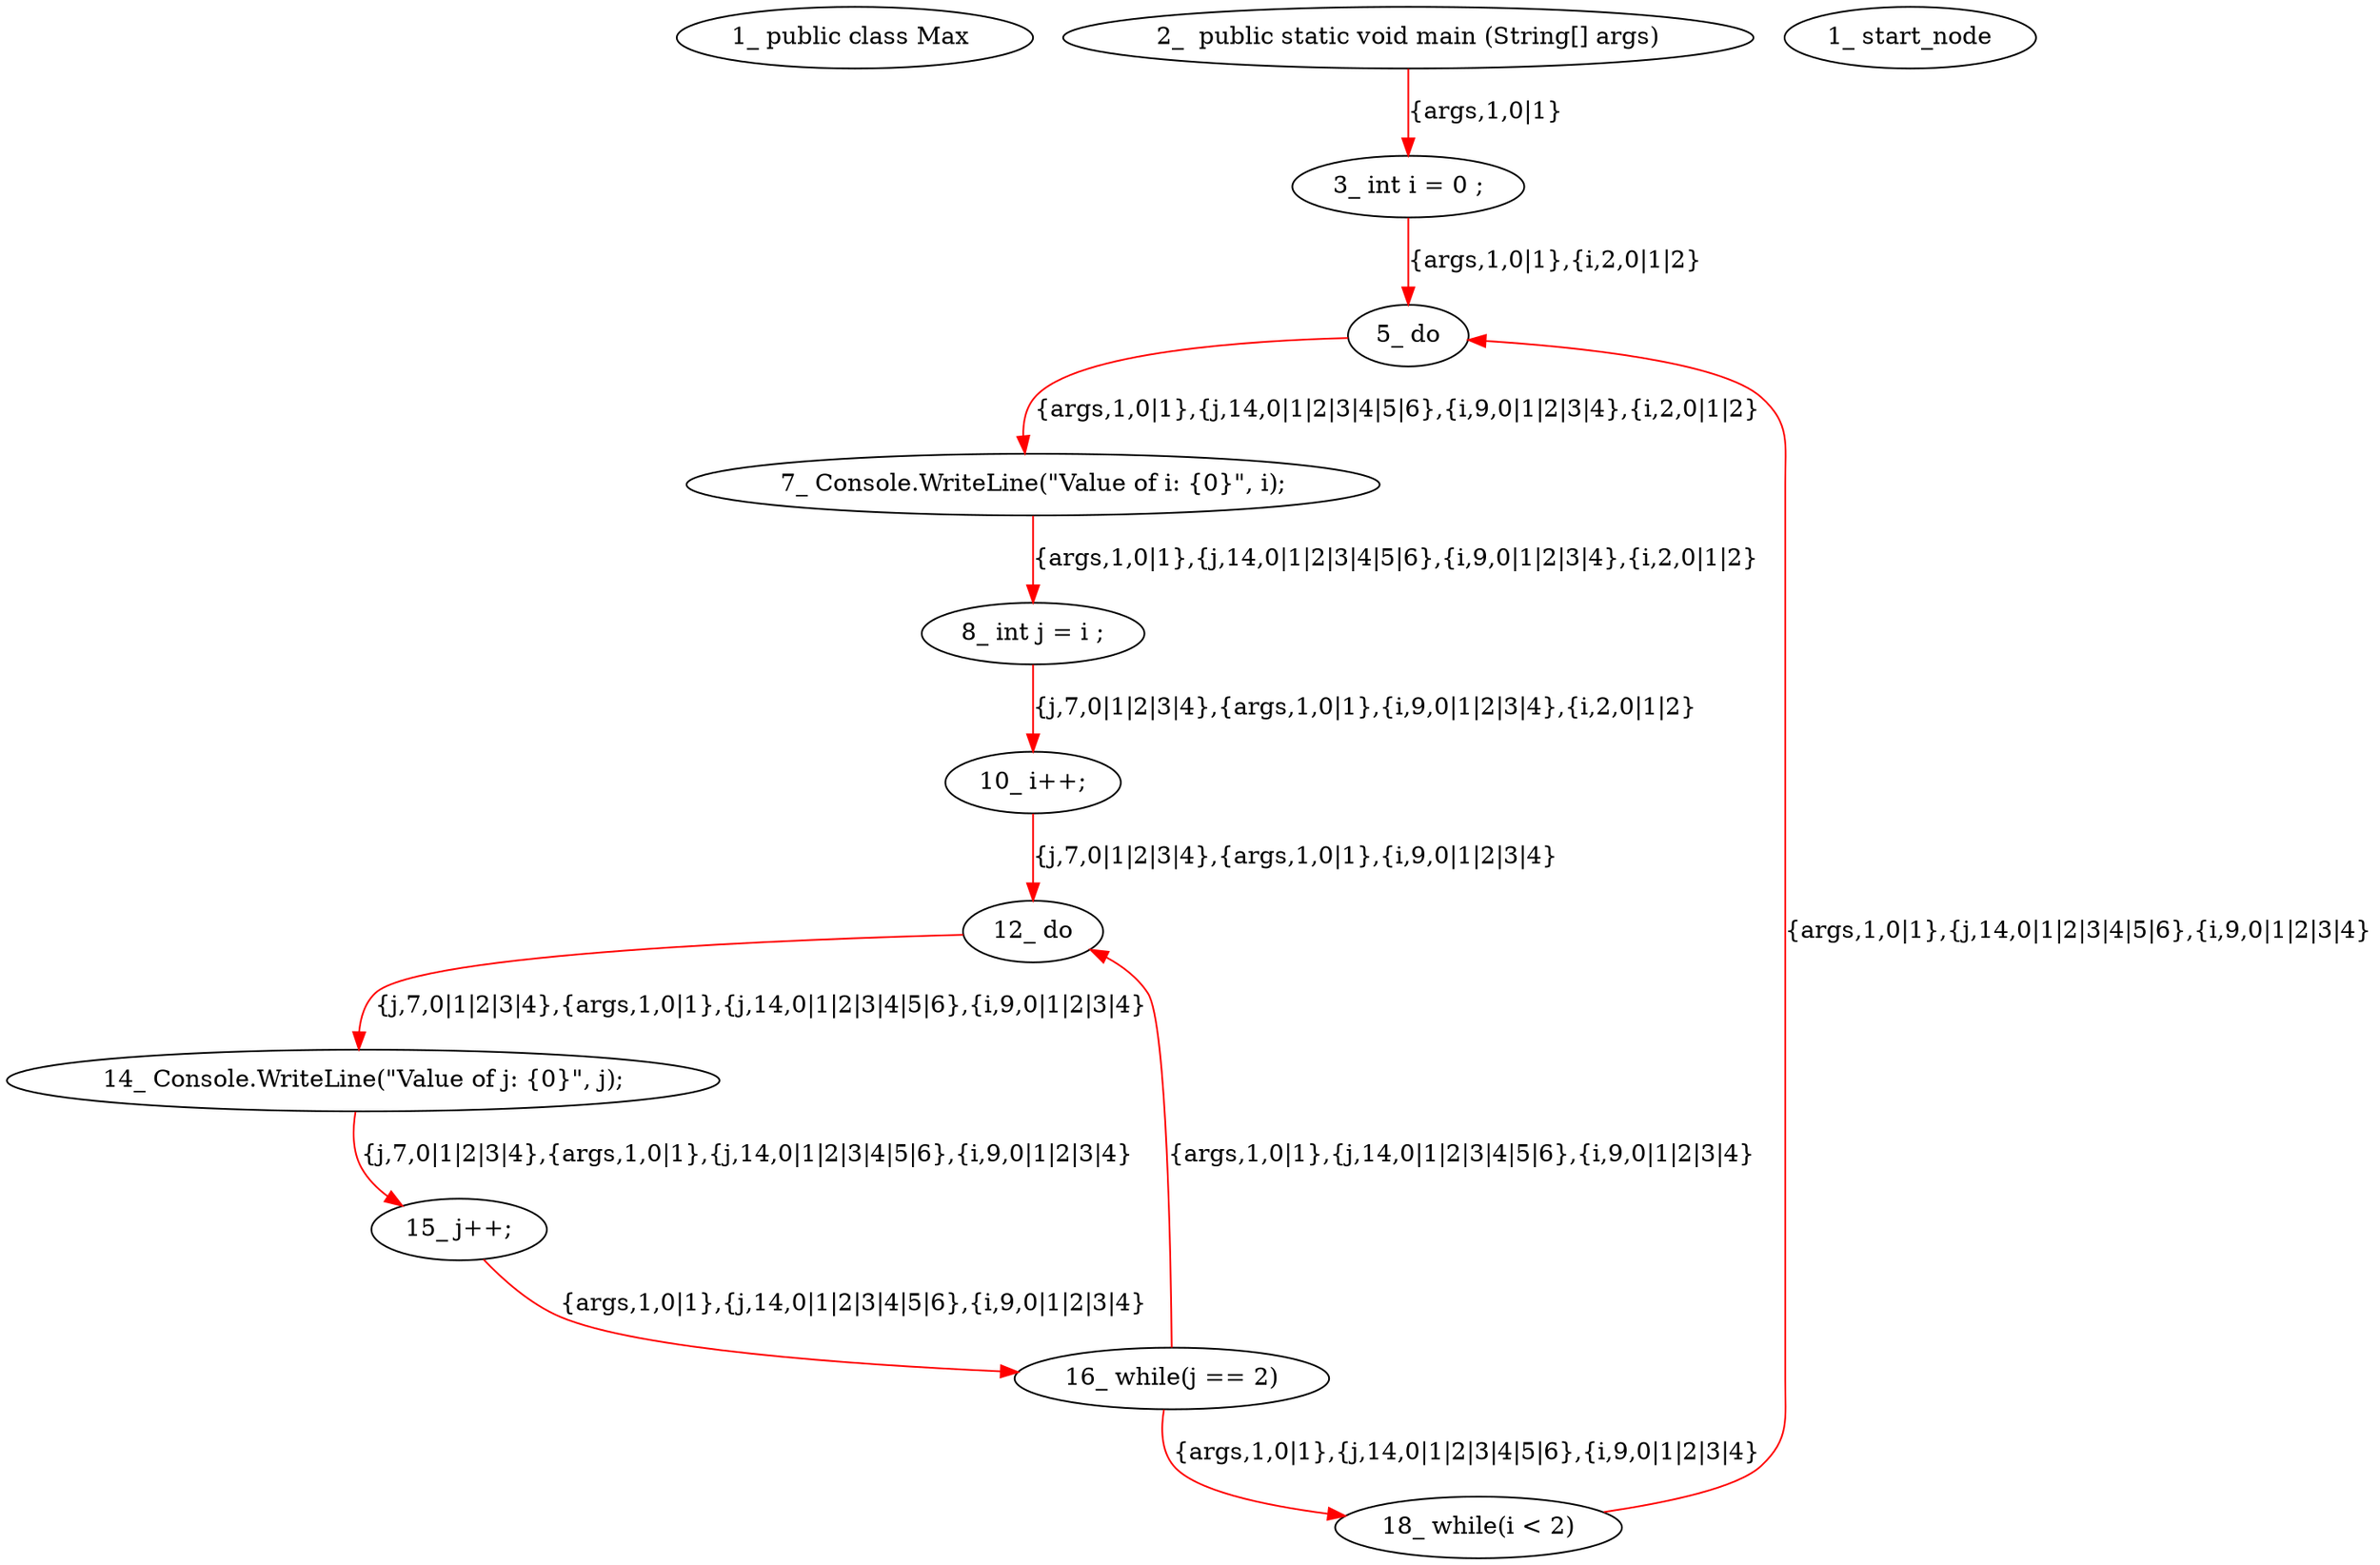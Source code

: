 digraph  {
6 [label="1_\ public\ class\ Max\ ", type_label=class_declaration];
10 [label="2_\ \ public\ static\ void\ main\ \(String\[\]\ args\)", type_label=method_declaration];
22 [label="3_\ int\ i\ =\ 0\ ;", type_label=local_declaration];
29 [label="5_\ do", type_label=do];
31 [label="7_\ Console\.WriteLine\(\"Value\ of\ i:\ \{0\}\",\ i\);", type_label=expression_statement];
41 [label="8_\ int\ j\ =\ i\ ;", type_label=local_declaration];
48 [label="10_\ i\+\+;", type_label=expression_statement];
51 [label="12_\ do", type_label=do];
53 [label="14_\ Console\.WriteLine\(\"Value\ of\ j:\ \{0\}\",\ j\);", type_label=expression_statement];
63 [label="15_\ j\+\+;", type_label=expression_statement];
66 [label="16_\ while\(j\ ==\ 2\)", type_label=while];
69 [label="18_\ while\(i\ <\ 2\)", type_label=while];
1 [label="1_\ start_node", type_label=start];
10 -> 22  [color=red, controlflow_type=first_next_line, edge_type=CFG_edge, key=0, label="{args,1,0|1}"];
22 -> 29  [color=red, controlflow_type="next_line 1", edge_type=CFG_edge, key=0, label="{args,1,0|1},{i,2,0|1|2}"];
29 -> 31  [color=red, controlflow_type=pos_next, edge_type=CFG_edge, key=0, label="{args,1,0|1},{j,14,0|1|2|3|4|5|6},{i,9,0|1|2|3|4},{i,2,0|1|2}"];
31 -> 41  [color=red, controlflow_type="next_line 1", edge_type=CFG_edge, key=0, label="{args,1,0|1},{j,14,0|1|2|3|4|5|6},{i,9,0|1|2|3|4},{i,2,0|1|2}"];
41 -> 48  [color=red, controlflow_type="next_line 1", edge_type=CFG_edge, key=0, label="{j,7,0|1|2|3|4},{args,1,0|1},{i,9,0|1|2|3|4},{i,2,0|1|2}"];
48 -> 51  [color=red, controlflow_type="next_line 1", edge_type=CFG_edge, key=0, label="{j,7,0|1|2|3|4},{args,1,0|1},{i,9,0|1|2|3|4}"];
51 -> 53  [color=red, controlflow_type=pos_next, edge_type=CFG_edge, key=0, label="{j,7,0|1|2|3|4},{args,1,0|1},{j,14,0|1|2|3|4|5|6},{i,9,0|1|2|3|4}"];
53 -> 63  [color=red, controlflow_type="next_line 1", edge_type=CFG_edge, key=0, label="{j,7,0|1|2|3|4},{args,1,0|1},{j,14,0|1|2|3|4|5|6},{i,9,0|1|2|3|4}"];
63 -> 66  [color=red, controlflow_type=next, edge_type=CFG_edge, key=0, label="{args,1,0|1},{j,14,0|1|2|3|4|5|6},{i,9,0|1|2|3|4}"];
66 -> 51  [color=red, controlflow_type=loop_control, edge_type=CFG_edge, key=0, label="{args,1,0|1},{j,14,0|1|2|3|4|5|6},{i,9,0|1|2|3|4}"];
66 -> 69  [color=red, controlflow_type=neg_next, edge_type=CFG_edge, key=0, label="{args,1,0|1},{j,14,0|1|2|3|4|5|6},{i,9,0|1|2|3|4}"];
69 -> 29  [color=red, controlflow_type=loop_control, edge_type=CFG_edge, key=0, label="{args,1,0|1},{j,14,0|1|2|3|4|5|6},{i,9,0|1|2|3|4}"];
}
